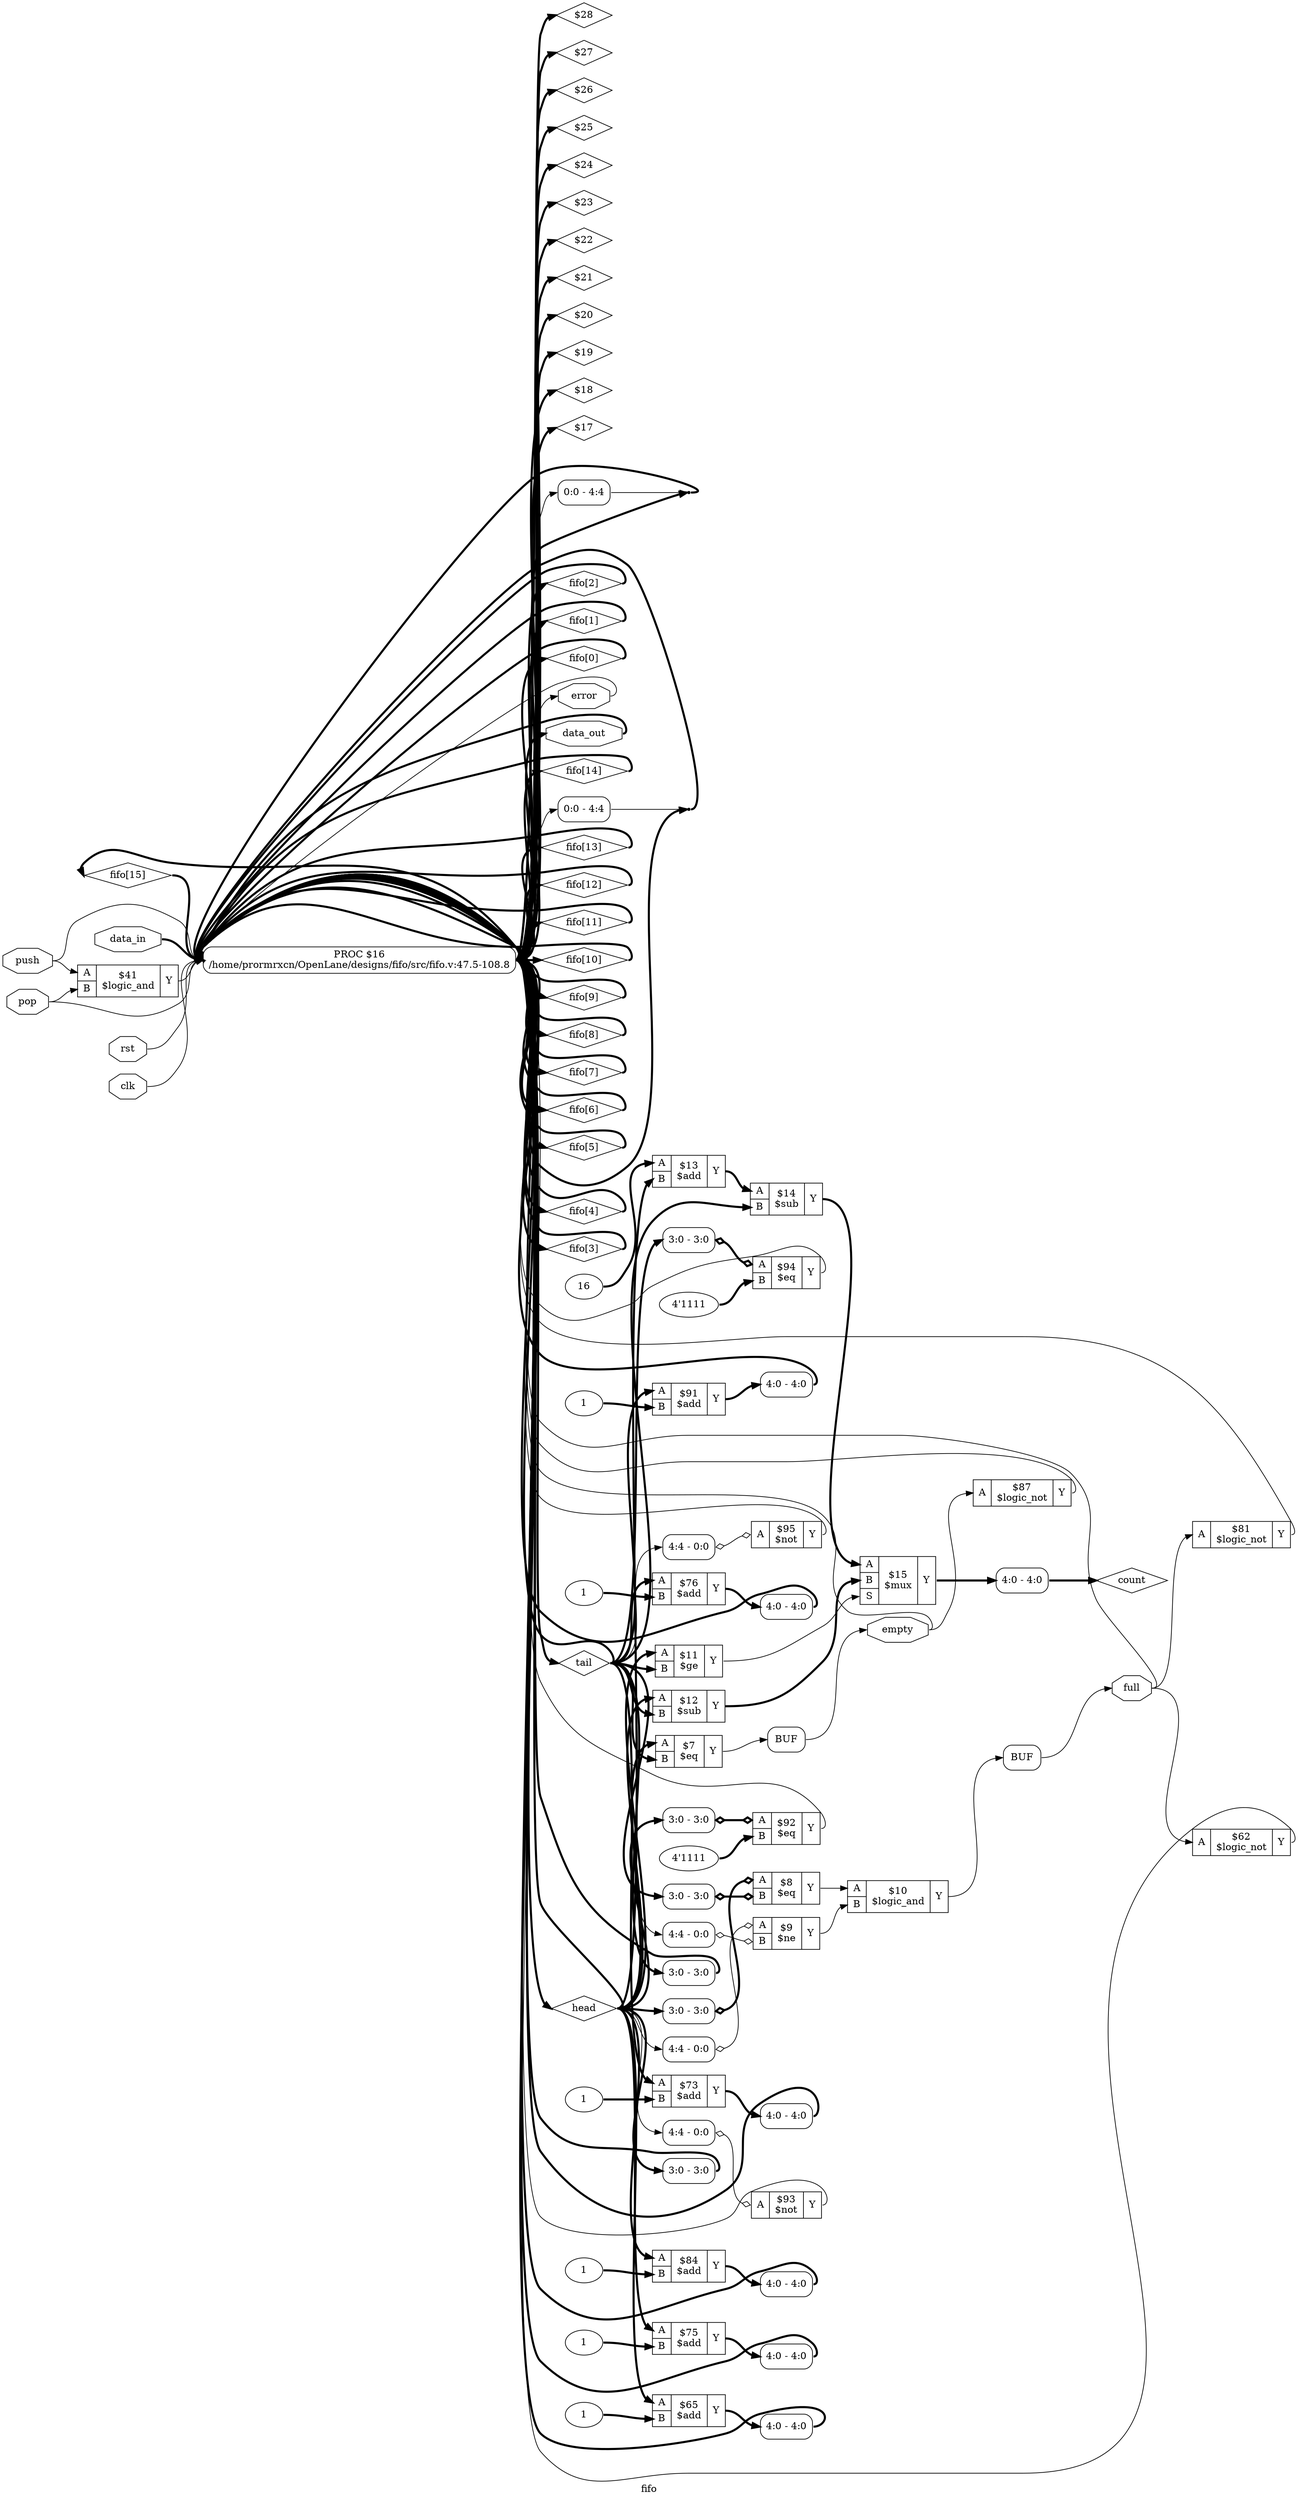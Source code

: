 digraph "fifo" {
label="fifo";
rankdir="LR";
remincross=true;
n121 [ shape=diamond, label="fifo[15]", color="black", fontcolor="black" ];
n122 [ shape=diamond, label="fifo[14]", color="black", fontcolor="black" ];
n123 [ shape=diamond, label="fifo[13]", color="black", fontcolor="black" ];
n124 [ shape=diamond, label="fifo[12]", color="black", fontcolor="black" ];
n125 [ shape=diamond, label="fifo[11]", color="black", fontcolor="black" ];
n126 [ shape=diamond, label="fifo[10]", color="black", fontcolor="black" ];
n127 [ shape=diamond, label="fifo[9]", color="black", fontcolor="black" ];
n128 [ shape=diamond, label="fifo[8]", color="black", fontcolor="black" ];
n129 [ shape=diamond, label="fifo[7]", color="black", fontcolor="black" ];
n130 [ shape=diamond, label="fifo[6]", color="black", fontcolor="black" ];
n131 [ shape=diamond, label="fifo[5]", color="black", fontcolor="black" ];
n132 [ shape=diamond, label="fifo[4]", color="black", fontcolor="black" ];
n133 [ shape=diamond, label="fifo[3]", color="black", fontcolor="black" ];
n134 [ shape=diamond, label="fifo[2]", color="black", fontcolor="black" ];
n135 [ shape=diamond, label="fifo[1]", color="black", fontcolor="black" ];
n136 [ shape=diamond, label="fifo[0]", color="black", fontcolor="black" ];
n137 [ shape=diamond, label="count", color="black", fontcolor="black" ];
n138 [ shape=diamond, label="tail", color="black", fontcolor="black" ];
n139 [ shape=diamond, label="head", color="black", fontcolor="black" ];
n140 [ shape=octagon, label="error", color="black", fontcolor="black" ];
n141 [ shape=octagon, label="empty", color="black", fontcolor="black" ];
n142 [ shape=octagon, label="full", color="black", fontcolor="black" ];
n143 [ shape=octagon, label="data_out", color="black", fontcolor="black" ];
n144 [ shape=octagon, label="data_in", color="black", fontcolor="black" ];
n145 [ shape=octagon, label="pop", color="black", fontcolor="black" ];
n146 [ shape=octagon, label="push", color="black", fontcolor="black" ];
n147 [ shape=octagon, label="rst", color="black", fontcolor="black" ];
n148 [ shape=octagon, label="clk", color="black", fontcolor="black" ];
c151 [ shape=record, label="{{<p149> A}|$95\n$not|{<p150> Y}}",  ];
x0 [ shape=record, style=rounded, label="<s0> 4:4 - 0:0 ", color="black", fontcolor="black" ];
x0:e -> c151:p149:w [arrowhead=odiamond, arrowtail=odiamond, dir=both, color="black", fontcolor="black", label=""];
v1 [ label="4'1111" ];
c153 [ shape=record, label="{{<p149> A|<p152> B}|$94\n$eq|{<p150> Y}}",  ];
x2 [ shape=record, style=rounded, label="<s0> 3:0 - 3:0 ", color="black", fontcolor="black" ];
x2:e -> c153:p149:w [arrowhead=odiamond, arrowtail=odiamond, dir=both, color="black", fontcolor="black", style="setlinewidth(3)", label=""];
c154 [ shape=record, label="{{<p149> A}|$93\n$not|{<p150> Y}}",  ];
x3 [ shape=record, style=rounded, label="<s0> 4:4 - 0:0 ", color="black", fontcolor="black" ];
x3:e -> c154:p149:w [arrowhead=odiamond, arrowtail=odiamond, dir=both, color="black", fontcolor="black", label=""];
v4 [ label="4'1111" ];
c155 [ shape=record, label="{{<p149> A|<p152> B}|$92\n$eq|{<p150> Y}}",  ];
x5 [ shape=record, style=rounded, label="<s0> 3:0 - 3:0 ", color="black", fontcolor="black" ];
x5:e -> c155:p149:w [arrowhead=odiamond, arrowtail=odiamond, dir=both, color="black", fontcolor="black", style="setlinewidth(3)", label=""];
v6 [ label="1" ];
c156 [ shape=record, label="{{<p149> A|<p152> B}|$91\n$add|{<p150> Y}}",  ];
c157 [ shape=record, label="{{<p149> A}|$87\n$logic_not|{<p150> Y}}",  ];
v7 [ label="1" ];
c158 [ shape=record, label="{{<p149> A|<p152> B}|$84\n$add|{<p150> Y}}",  ];
c159 [ shape=record, label="{{<p149> A}|$81\n$logic_not|{<p150> Y}}",  ];
v8 [ label="1" ];
c160 [ shape=record, label="{{<p149> A|<p152> B}|$76\n$add|{<p150> Y}}",  ];
v9 [ label="1" ];
c161 [ shape=record, label="{{<p149> A|<p152> B}|$75\n$add|{<p150> Y}}",  ];
v10 [ label="1" ];
c162 [ shape=record, label="{{<p149> A|<p152> B}|$73\n$add|{<p150> Y}}",  ];
v11 [ label="1" ];
c163 [ shape=record, label="{{<p149> A|<p152> B}|$65\n$add|{<p150> Y}}",  ];
c164 [ shape=record, label="{{<p149> A}|$62\n$logic_not|{<p150> Y}}",  ];
c165 [ shape=record, label="{{<p149> A|<p152> B}|$41\n$logic_and|{<p150> Y}}",  ];
c167 [ shape=record, label="{{<p149> A|<p152> B|<p166> S}|$15\n$mux|{<p150> Y}}",  ];
c168 [ shape=record, label="{{<p149> A|<p152> B}|$14\n$sub|{<p150> Y}}",  ];
v12 [ label="16" ];
c169 [ shape=record, label="{{<p149> A|<p152> B}|$13\n$add|{<p150> Y}}",  ];
c170 [ shape=record, label="{{<p149> A|<p152> B}|$12\n$sub|{<p150> Y}}",  ];
c171 [ shape=record, label="{{<p149> A|<p152> B}|$11\n$ge|{<p150> Y}}",  ];
c172 [ shape=record, label="{{<p149> A|<p152> B}|$10\n$logic_and|{<p150> Y}}",  ];
c173 [ shape=record, label="{{<p149> A|<p152> B}|$9\n$ne|{<p150> Y}}",  ];
x13 [ shape=record, style=rounded, label="<s0> 4:4 - 0:0 ", color="black", fontcolor="black" ];
x13:e -> c173:p152:w [arrowhead=odiamond, arrowtail=odiamond, dir=both, color="black", fontcolor="black", label=""];
x14 [ shape=record, style=rounded, label="<s0> 4:4 - 0:0 ", color="black", fontcolor="black" ];
x14:e -> c173:p149:w [arrowhead=odiamond, arrowtail=odiamond, dir=both, color="black", fontcolor="black", label=""];
c174 [ shape=record, label="{{<p149> A|<p152> B}|$8\n$eq|{<p150> Y}}",  ];
x15 [ shape=record, style=rounded, label="<s0> 3:0 - 3:0 ", color="black", fontcolor="black" ];
x15:e -> c174:p152:w [arrowhead=odiamond, arrowtail=odiamond, dir=both, color="black", fontcolor="black", style="setlinewidth(3)", label=""];
x16 [ shape=record, style=rounded, label="<s0> 3:0 - 3:0 ", color="black", fontcolor="black" ];
x16:e -> c174:p149:w [arrowhead=odiamond, arrowtail=odiamond, dir=both, color="black", fontcolor="black", style="setlinewidth(3)", label=""];
c175 [ shape=record, label="{{<p149> A|<p152> B}|$7\n$eq|{<p150> Y}}",  ];
x18 [ shape=record, style=rounded, label="<s0> 3:0 - 3:0 ", color="black", fontcolor="black" ];
x19 [ shape=record, style=rounded, label="<s0> 3:0 - 3:0 ", color="black", fontcolor="black" ];
x20 [ shape=record, style=rounded, label="<s0> 4:0 - 4:0 ", color="black", fontcolor="black" ];
x21 [ shape=record, style=rounded, label="<s0> 4:0 - 4:0 ", color="black", fontcolor="black" ];
x22 [ shape=record, style=rounded, label="<s0> 4:0 - 4:0 ", color="black", fontcolor="black" ];
x23 [ shape=record, style=rounded, label="<s0> 4:0 - 4:0 ", color="black", fontcolor="black" ];
x24 [ shape=record, style=rounded, label="<s0> 4:0 - 4:0 ", color="black", fontcolor="black" ];
x25 [ shape=record, style=rounded, label="<s0> 4:0 - 4:0 ", color="black", fontcolor="black" ];
x26 [ shape=record, style=rounded, label="<s0> 0:0 - 4:4 ", color="black", fontcolor="black" ];
x27 [ shape=record, style=rounded, label="<s0> 0:0 - 4:4 ", color="black", fontcolor="black" ];
p17 [shape=box, style=rounded, label="PROC $16\n/home/prormrxcn/OpenLane/designs/fifo/src/fifo.v:47.5-108.8"];
x28 [shape=box, style=rounded, label="BUF", ];
x29 [shape=box, style=rounded, label="BUF", ];
x30 [ shape=record, style=rounded, label="<s0> 4:0 - 4:0 ", color="black", fontcolor="black" ];
c151:p150:e -> p17:w [color="black", fontcolor="black", label=""];
c167:p150:e -> x30:s0:w [color="black", fontcolor="black", style="setlinewidth(3)", label=""];
c168:p150:e -> c167:p149:w [color="black", fontcolor="black", style="setlinewidth(3)", label=""];
c169:p150:e -> c168:p149:w [color="black", fontcolor="black", style="setlinewidth(3)", label=""];
c170:p150:e -> c167:p152:w [color="black", fontcolor="black", style="setlinewidth(3)", label=""];
c171:p150:e -> c167:p166:w [color="black", fontcolor="black", label=""];
c172:p150:e -> x29:w [color="black", fontcolor="black", label=""];
c173:p150:e -> c172:p152:w [color="black", fontcolor="black", label=""];
c174:p150:e -> c172:p149:w [color="black", fontcolor="black", label=""];
c175:p150:e -> x28:w [color="black", fontcolor="black", label=""];
c158:p150:e -> x23:s0:w [color="black", fontcolor="black", style="setlinewidth(3)", label=""];
p17:e -> n121:w [color="black", fontcolor="black", style="setlinewidth(3)", label=""];
n121:e -> p17:w [color="black", fontcolor="black", style="setlinewidth(3)", label=""];
p17:e -> n122:w [color="black", fontcolor="black", style="setlinewidth(3)", label=""];
n122:e -> p17:w [color="black", fontcolor="black", style="setlinewidth(3)", label=""];
p17:e -> n123:w [color="black", fontcolor="black", style="setlinewidth(3)", label=""];
n123:e -> p17:w [color="black", fontcolor="black", style="setlinewidth(3)", label=""];
p17:e -> n124:w [color="black", fontcolor="black", style="setlinewidth(3)", label=""];
n124:e -> p17:w [color="black", fontcolor="black", style="setlinewidth(3)", label=""];
p17:e -> n125:w [color="black", fontcolor="black", style="setlinewidth(3)", label=""];
n125:e -> p17:w [color="black", fontcolor="black", style="setlinewidth(3)", label=""];
p17:e -> n126:w [color="black", fontcolor="black", style="setlinewidth(3)", label=""];
n126:e -> p17:w [color="black", fontcolor="black", style="setlinewidth(3)", label=""];
p17:e -> n127:w [color="black", fontcolor="black", style="setlinewidth(3)", label=""];
n127:e -> p17:w [color="black", fontcolor="black", style="setlinewidth(3)", label=""];
p17:e -> n128:w [color="black", fontcolor="black", style="setlinewidth(3)", label=""];
n128:e -> p17:w [color="black", fontcolor="black", style="setlinewidth(3)", label=""];
p17:e -> n129:w [color="black", fontcolor="black", style="setlinewidth(3)", label=""];
n129:e -> p17:w [color="black", fontcolor="black", style="setlinewidth(3)", label=""];
p17:e -> n130:w [color="black", fontcolor="black", style="setlinewidth(3)", label=""];
n130:e -> p17:w [color="black", fontcolor="black", style="setlinewidth(3)", label=""];
p17:e -> n131:w [color="black", fontcolor="black", style="setlinewidth(3)", label=""];
n131:e -> p17:w [color="black", fontcolor="black", style="setlinewidth(3)", label=""];
p17:e -> n132:w [color="black", fontcolor="black", style="setlinewidth(3)", label=""];
n132:e -> p17:w [color="black", fontcolor="black", style="setlinewidth(3)", label=""];
p17:e -> n133:w [color="black", fontcolor="black", style="setlinewidth(3)", label=""];
n133:e -> p17:w [color="black", fontcolor="black", style="setlinewidth(3)", label=""];
p17:e -> n134:w [color="black", fontcolor="black", style="setlinewidth(3)", label=""];
n134:e -> p17:w [color="black", fontcolor="black", style="setlinewidth(3)", label=""];
p17:e -> n135:w [color="black", fontcolor="black", style="setlinewidth(3)", label=""];
n135:e -> p17:w [color="black", fontcolor="black", style="setlinewidth(3)", label=""];
p17:e -> n136:w [color="black", fontcolor="black", style="setlinewidth(3)", label=""];
n136:e -> p17:w [color="black", fontcolor="black", style="setlinewidth(3)", label=""];
x30:e -> n137:w [color="black", fontcolor="black", style="setlinewidth(3)", label=""];
p17:e -> n138:w [color="black", fontcolor="black", style="setlinewidth(3)", label=""];
n138:e -> c156:p149:w [color="black", fontcolor="black", style="setlinewidth(3)", label=""];
n138:e -> c160:p149:w [color="black", fontcolor="black", style="setlinewidth(3)", label=""];
n138:e -> c162:p149:w [color="black", fontcolor="black", style="setlinewidth(3)", label=""];
n138:e -> c168:p152:w [color="black", fontcolor="black", style="setlinewidth(3)", label=""];
n138:e -> c170:p152:w [color="black", fontcolor="black", style="setlinewidth(3)", label=""];
n138:e -> c171:p152:w [color="black", fontcolor="black", style="setlinewidth(3)", label=""];
n138:e -> c175:p152:w [color="black", fontcolor="black", style="setlinewidth(3)", label=""];
n138:e -> p17:w [color="black", fontcolor="black", style="setlinewidth(3)", label=""];
n138:e -> x0:s0:w [color="black", fontcolor="black", label=""];
n138:e -> x13:s0:w [color="black", fontcolor="black", label=""];
n138:e -> x15:s0:w [color="black", fontcolor="black", style="setlinewidth(3)", label=""];
n138:e -> x18:s0:w [color="black", fontcolor="black", style="setlinewidth(3)", label=""];
n138:e -> x2:s0:w [color="black", fontcolor="black", style="setlinewidth(3)", label=""];
p17:e -> n139:w [color="black", fontcolor="black", style="setlinewidth(3)", label=""];
n139:e -> c158:p149:w [color="black", fontcolor="black", style="setlinewidth(3)", label=""];
n139:e -> c161:p149:w [color="black", fontcolor="black", style="setlinewidth(3)", label=""];
n139:e -> c163:p149:w [color="black", fontcolor="black", style="setlinewidth(3)", label=""];
n139:e -> c169:p152:w [color="black", fontcolor="black", style="setlinewidth(3)", label=""];
n139:e -> c170:p149:w [color="black", fontcolor="black", style="setlinewidth(3)", label=""];
n139:e -> c171:p149:w [color="black", fontcolor="black", style="setlinewidth(3)", label=""];
n139:e -> c175:p149:w [color="black", fontcolor="black", style="setlinewidth(3)", label=""];
n139:e -> p17:w [color="black", fontcolor="black", style="setlinewidth(3)", label=""];
n139:e -> x14:s0:w [color="black", fontcolor="black", label=""];
n139:e -> x16:s0:w [color="black", fontcolor="black", style="setlinewidth(3)", label=""];
n139:e -> x19:s0:w [color="black", fontcolor="black", style="setlinewidth(3)", label=""];
n139:e -> x3:s0:w [color="black", fontcolor="black", label=""];
n139:e -> x5:s0:w [color="black", fontcolor="black", style="setlinewidth(3)", label=""];
p17:e -> n140:w [color="black", fontcolor="black", label=""];
n140:e -> p17:w [color="black", fontcolor="black", label=""];
x28:e -> n141:w [color="black", fontcolor="black", label=""];
n141:e -> c157:p149:w [color="black", fontcolor="black", label=""];
n141:e -> p17:w [color="black", fontcolor="black", label=""];
x29:e -> n142:w [color="black", fontcolor="black", label=""];
n142:e -> c159:p149:w [color="black", fontcolor="black", label=""];
n142:e -> c164:p149:w [color="black", fontcolor="black", label=""];
n142:e -> p17:w [color="black", fontcolor="black", label=""];
p17:e -> n143:w [color="black", fontcolor="black", style="setlinewidth(3)", label=""];
n143:e -> p17:w [color="black", fontcolor="black", style="setlinewidth(3)", label=""];
n144:e -> p17:w [color="black", fontcolor="black", style="setlinewidth(3)", label=""];
n145:e -> c165:p152:w [color="black", fontcolor="black", label=""];
n145:e -> p17:w [color="black", fontcolor="black", label=""];
n146:e -> c165:p149:w [color="black", fontcolor="black", label=""];
n146:e -> p17:w [color="black", fontcolor="black", label=""];
n147:e -> p17:w [color="black", fontcolor="black", label=""];
n148:e -> p17:w [color="black", fontcolor="black", label=""];
c159:p150:e -> p17:w [color="black", fontcolor="black", label=""];
c153:p150:e -> p17:w [color="black", fontcolor="black", label=""];
c160:p150:e -> x22:s0:w [color="black", fontcolor="black", style="setlinewidth(3)", label=""];
c161:p150:e -> x21:s0:w [color="black", fontcolor="black", style="setlinewidth(3)", label=""];
c162:p150:e -> x20:s0:w [color="black", fontcolor="black", style="setlinewidth(3)", label=""];
c154:p150:e -> p17:w [color="black", fontcolor="black", label=""];
c163:p150:e -> x25:s0:w [color="black", fontcolor="black", style="setlinewidth(3)", label=""];
c164:p150:e -> p17:w [color="black", fontcolor="black", label=""];
c155:p150:e -> p17:w [color="black", fontcolor="black", label=""];
c156:p150:e -> x24:s0:w [color="black", fontcolor="black", style="setlinewidth(3)", label=""];
c165:p150:e -> p17:w [color="black", fontcolor="black", label=""];
n68 [ shape=diamond, label="$28" ];
p17:e -> n68:w [color="black", fontcolor="black", style="setlinewidth(3)", label=""];
n69 [ shape=diamond, label="$27" ];
p17:e -> n69:w [color="black", fontcolor="black", style="setlinewidth(3)", label=""];
n70 [ shape=diamond, label="$26" ];
p17:e -> n70:w [color="black", fontcolor="black", style="setlinewidth(3)", label=""];
n71 [ shape=diamond, label="$25" ];
p17:e -> n71:w [color="black", fontcolor="black", style="setlinewidth(3)", label=""];
n72 [ shape=diamond, label="$24" ];
p17:e -> n72:w [color="black", fontcolor="black", style="setlinewidth(3)", label=""];
n73 [ shape=diamond, label="$23" ];
p17:e -> n73:w [color="black", fontcolor="black", style="setlinewidth(3)", label=""];
n74 [ shape=diamond, label="$22" ];
p17:e -> n74:w [color="black", fontcolor="black", style="setlinewidth(3)", label=""];
n75 [ shape=diamond, label="$21" ];
p17:e -> n75:w [color="black", fontcolor="black", style="setlinewidth(3)", label=""];
n76 [ shape=diamond, label="$20" ];
p17:e -> n76:w [color="black", fontcolor="black", style="setlinewidth(3)", label=""];
n77 [ shape=diamond, label="$19" ];
p17:e -> n77:w [color="black", fontcolor="black", style="setlinewidth(3)", label=""];
n78 [ shape=diamond, label="$18" ];
p17:e -> n78:w [color="black", fontcolor="black", style="setlinewidth(3)", label=""];
n79 [ shape=diamond, label="$17" ];
p17:e -> n79:w [color="black", fontcolor="black", style="setlinewidth(3)", label=""];
c157:p150:e -> p17:w [color="black", fontcolor="black", label=""];
n96 [ shape=point ];
p17:e -> n96:w [color="black", fontcolor="black", style="setlinewidth(3)", label=""];
x26:s0:e -> n96:w [color="black", fontcolor="black", label=""];
n96:e -> p17:w [color="black", fontcolor="black", style="setlinewidth(3)", label=""];
n97 [ shape=point ];
p17:e -> n97:w [color="black", fontcolor="black", style="setlinewidth(3)", label=""];
x27:s0:e -> n97:w [color="black", fontcolor="black", label=""];
n97:e -> p17:w [color="black", fontcolor="black", style="setlinewidth(3)", label=""];
v1:e -> c153:p152:w [color="black", fontcolor="black", style="setlinewidth(3)", label=""];
v10:e -> c162:p152:w [color="black", fontcolor="black", style="setlinewidth(3)", label=""];
v11:e -> c163:p152:w [color="black", fontcolor="black", style="setlinewidth(3)", label=""];
v12:e -> c169:p149:w [color="black", fontcolor="black", style="setlinewidth(3)", label=""];
v4:e -> c155:p152:w [color="black", fontcolor="black", style="setlinewidth(3)", label=""];
v6:e -> c156:p152:w [color="black", fontcolor="black", style="setlinewidth(3)", label=""];
v7:e -> c158:p152:w [color="black", fontcolor="black", style="setlinewidth(3)", label=""];
v8:e -> c160:p152:w [color="black", fontcolor="black", style="setlinewidth(3)", label=""];
v9:e -> c161:p152:w [color="black", fontcolor="black", style="setlinewidth(3)", label=""];
x18:e -> p17:w [color="black", fontcolor="black", style="setlinewidth(3)", label=""];
x19:e -> p17:w [color="black", fontcolor="black", style="setlinewidth(3)", label=""];
x20:e -> p17:w [color="black", fontcolor="black", style="setlinewidth(3)", label=""];
x21:e -> p17:w [color="black", fontcolor="black", style="setlinewidth(3)", label=""];
x22:e -> p17:w [color="black", fontcolor="black", style="setlinewidth(3)", label=""];
x23:e -> p17:w [color="black", fontcolor="black", style="setlinewidth(3)", label=""];
x24:e -> p17:w [color="black", fontcolor="black", style="setlinewidth(3)", label=""];
x25:e -> p17:w [color="black", fontcolor="black", style="setlinewidth(3)", label=""];
p17:e -> x26:w [color="black", fontcolor="black", label=""];
p17:e -> x27:w [color="black", fontcolor="black", label=""];
}
